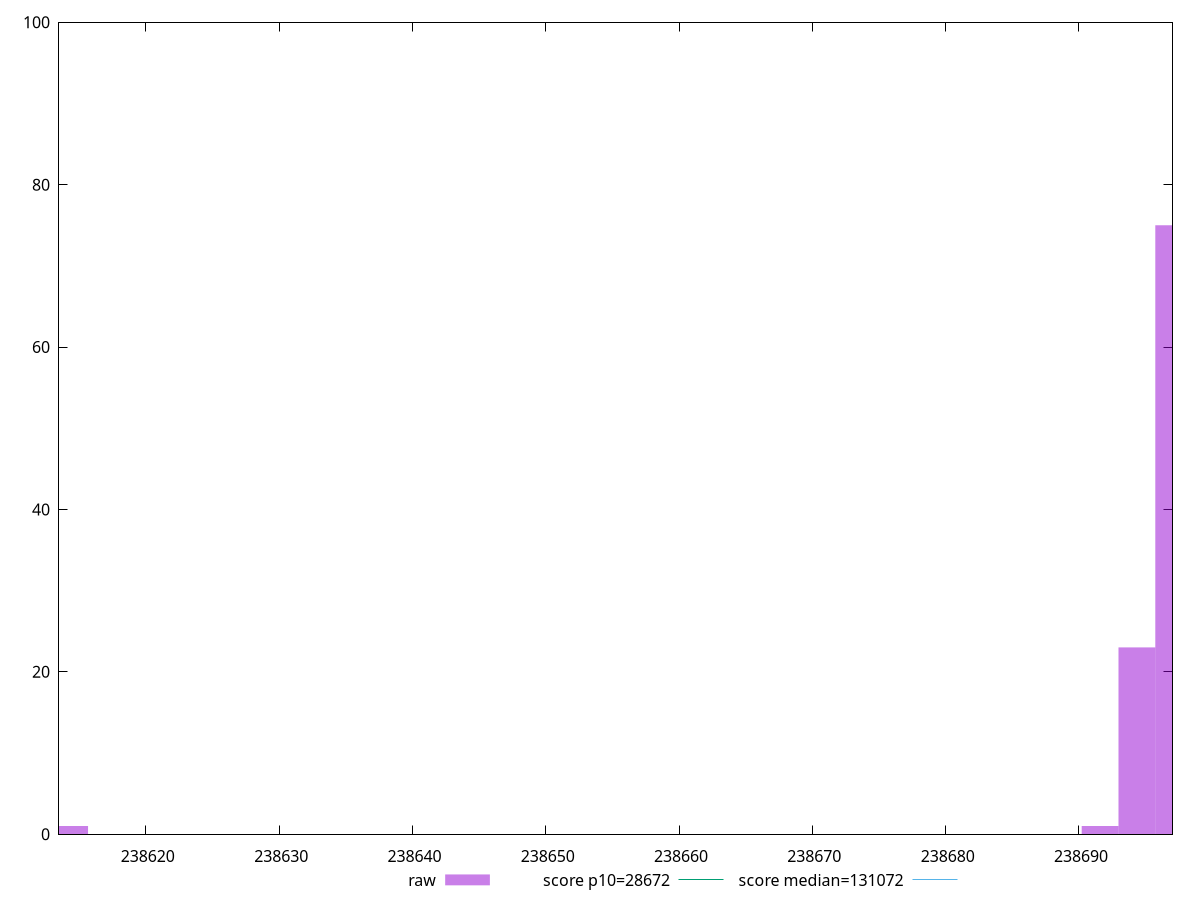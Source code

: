 reset

$raw <<EOF
238614.28155035124 1
238694.34604524827 23
238697.1068898999 75
238691.58520059666 1
EOF

set key outside below
set boxwidth 2.7608446516215954
set xrange [238613.48333333334:238697.01666666666]
set yrange [0:100]
set trange [0:100]
set style fill transparent solid 0.5 noborder

set parametric
set terminal svg size 640, 490 enhanced background rgb 'white'
set output "report_00013_2021-02-09T12-04-24.940Z/uses-long-cache-ttl/samples/pages+cached+noadtech+nomedia+nocss/raw/histogram.svg"

plot $raw title "raw" with boxes, \
     28672,t title "score p10=28672", \
     131072,t title "score median=131072"

reset
